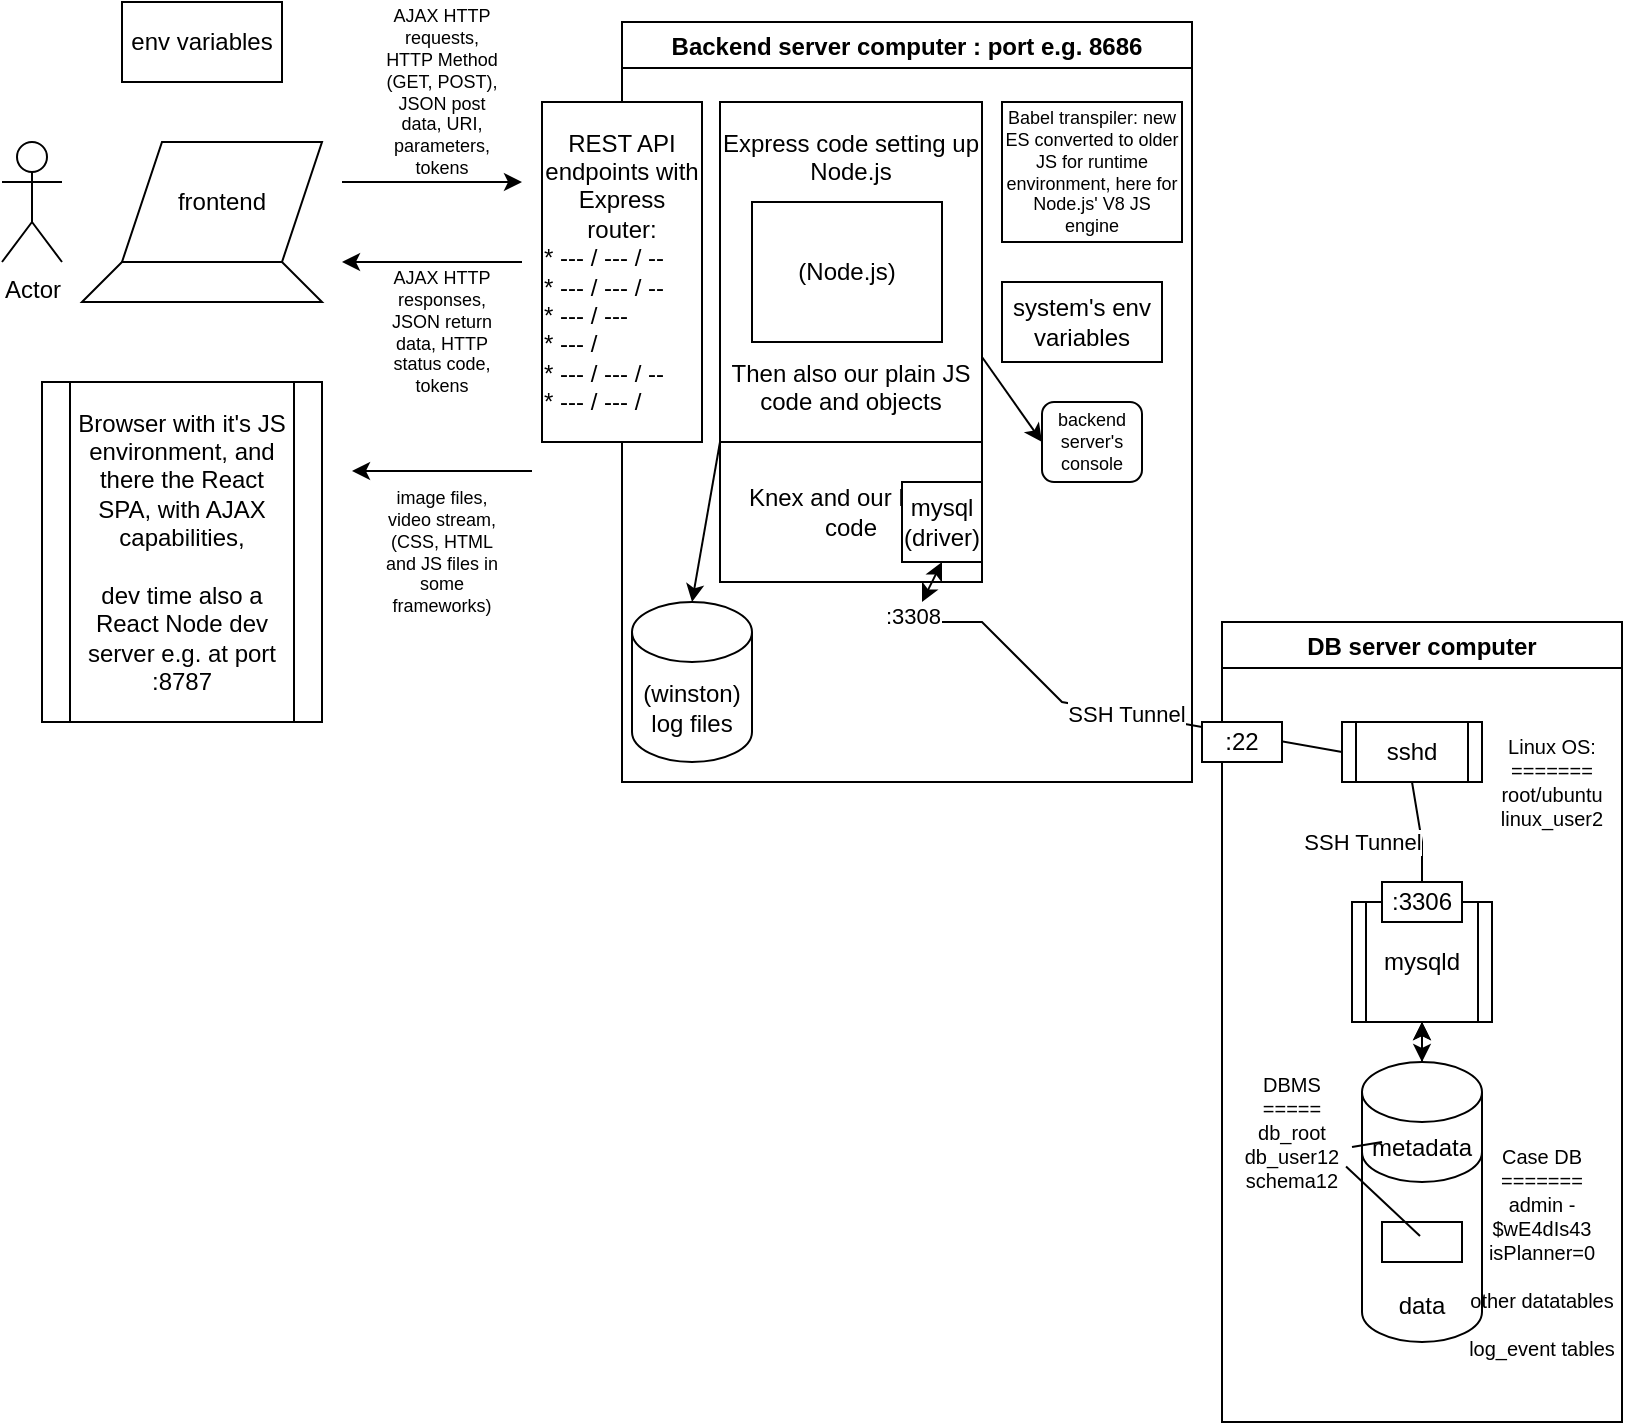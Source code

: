 <mxfile version="22.0.8" type="device">
  <diagram id="h55tdj7QSrnUSHJwO-mU" name="Page-1">
    <mxGraphModel dx="2074" dy="1134" grid="1" gridSize="10" guides="1" tooltips="1" connect="1" arrows="1" fold="1" page="1" pageScale="1" pageWidth="850" pageHeight="1100" math="0" shadow="0">
      <root>
        <mxCell id="0" />
        <mxCell id="1" parent="0" />
        <mxCell id="TLyrYJzbf9Jdq_ymWs2M-2" value="Actor" style="shape=umlActor;verticalLabelPosition=bottom;verticalAlign=top;html=1;outlineConnect=0;" parent="1" vertex="1">
          <mxGeometry x="30" y="100" width="30" height="60" as="geometry" />
        </mxCell>
        <mxCell id="TLyrYJzbf9Jdq_ymWs2M-6" value="" style="shape=trapezoid;perimeter=trapezoidPerimeter;whiteSpace=wrap;html=1;fixedSize=1;" parent="1" vertex="1">
          <mxGeometry x="70" y="160" width="120" height="20" as="geometry" />
        </mxCell>
        <mxCell id="TLyrYJzbf9Jdq_ymWs2M-7" value="frontend" style="shape=parallelogram;perimeter=parallelogramPerimeter;whiteSpace=wrap;html=1;fixedSize=1;" parent="1" vertex="1">
          <mxGeometry x="90" y="100" width="100" height="60" as="geometry" />
        </mxCell>
        <mxCell id="TLyrYJzbf9Jdq_ymWs2M-8" value="&lt;div&gt;Browser with it&#39;s JS environment, and there the React SPA, with AJAX capabilities,&lt;/div&gt;&lt;div&gt;&lt;br&gt;&lt;/div&gt;&lt;div&gt;dev time also a React Node dev server e.g. at port :8787&lt;br&gt;&lt;/div&gt;" style="shape=process;whiteSpace=wrap;html=1;backgroundOutline=1;" parent="1" vertex="1">
          <mxGeometry x="50" y="220" width="140" height="170" as="geometry" />
        </mxCell>
        <mxCell id="TLyrYJzbf9Jdq_ymWs2M-11" value="SSH Tunnel" style="endArrow=none;html=1;rounded=0;endFill=0;entryX=0;entryY=0.5;entryDx=0;entryDy=0;" parent="1" target="TLyrYJzbf9Jdq_ymWs2M-22" edge="1">
          <mxGeometry relative="1" as="geometry">
            <mxPoint x="500" y="340" as="sourcePoint" />
            <mxPoint x="690" y="330" as="targetPoint" />
            <Array as="points">
              <mxPoint x="520" y="340" />
              <mxPoint x="560" y="380" />
            </Array>
          </mxGeometry>
        </mxCell>
        <mxCell id="TLyrYJzbf9Jdq_ymWs2M-13" value=":3308" style="edgeLabel;resizable=0;html=1;align=left;verticalAlign=bottom;" parent="TLyrYJzbf9Jdq_ymWs2M-11" connectable="0" vertex="1">
          <mxGeometry x="-1" relative="1" as="geometry">
            <mxPoint x="-30" y="5" as="offset" />
          </mxGeometry>
        </mxCell>
        <mxCell id="TLyrYJzbf9Jdq_ymWs2M-9" value="DB server computer" style="swimlane;" parent="1" vertex="1">
          <mxGeometry x="640" y="340" width="200" height="400" as="geometry" />
        </mxCell>
        <mxCell id="TLyrYJzbf9Jdq_ymWs2M-20" value="" style="edgeStyle=orthogonalEdgeStyle;rounded=0;orthogonalLoop=1;jettySize=auto;html=1;startArrow=classic;startFill=1;" parent="TLyrYJzbf9Jdq_ymWs2M-9" source="TLyrYJzbf9Jdq_ymWs2M-1" target="TLyrYJzbf9Jdq_ymWs2M-16" edge="1">
          <mxGeometry relative="1" as="geometry" />
        </mxCell>
        <mxCell id="TLyrYJzbf9Jdq_ymWs2M-1" value="&lt;div&gt;&lt;br&gt;&lt;/div&gt;&lt;div&gt;&lt;br&gt;&lt;/div&gt;&lt;div&gt;&lt;br&gt;&lt;/div&gt;&lt;div&gt;&lt;br&gt;&lt;/div&gt;&lt;div&gt;data&lt;/div&gt;" style="shape=cylinder3;whiteSpace=wrap;html=1;boundedLbl=1;backgroundOutline=1;size=15;labelPosition=center;verticalLabelPosition=middle;align=center;verticalAlign=middle;" parent="TLyrYJzbf9Jdq_ymWs2M-9" vertex="1">
          <mxGeometry x="70" y="240" width="60" height="120" as="geometry" />
        </mxCell>
        <mxCell id="TLyrYJzbf9Jdq_ymWs2M-16" value="mysqld" style="shape=process;whiteSpace=wrap;html=1;backgroundOutline=1;" parent="TLyrYJzbf9Jdq_ymWs2M-9" vertex="1">
          <mxGeometry x="65" y="140" width="70" height="60" as="geometry" />
        </mxCell>
        <mxCell id="TLyrYJzbf9Jdq_ymWs2M-17" value="metadata" style="shape=cylinder3;whiteSpace=wrap;html=1;boundedLbl=1;backgroundOutline=1;size=15;" parent="TLyrYJzbf9Jdq_ymWs2M-9" vertex="1">
          <mxGeometry x="70" y="220" width="60" height="60" as="geometry" />
        </mxCell>
        <mxCell id="TLyrYJzbf9Jdq_ymWs2M-19" style="edgeStyle=orthogonalEdgeStyle;rounded=0;orthogonalLoop=1;jettySize=auto;html=1;entryX=0.5;entryY=1;entryDx=0;entryDy=0;startArrow=classic;startFill=1;" parent="TLyrYJzbf9Jdq_ymWs2M-9" source="TLyrYJzbf9Jdq_ymWs2M-17" target="TLyrYJzbf9Jdq_ymWs2M-16" edge="1">
          <mxGeometry relative="1" as="geometry" />
        </mxCell>
        <mxCell id="TLyrYJzbf9Jdq_ymWs2M-22" value="sshd" style="shape=process;whiteSpace=wrap;html=1;backgroundOutline=1;" parent="TLyrYJzbf9Jdq_ymWs2M-9" vertex="1">
          <mxGeometry x="60" y="50" width="70" height="30" as="geometry" />
        </mxCell>
        <mxCell id="TLyrYJzbf9Jdq_ymWs2M-24" value=":3306" style="rounded=0;whiteSpace=wrap;html=1;" parent="TLyrYJzbf9Jdq_ymWs2M-9" vertex="1">
          <mxGeometry x="80" y="130" width="40" height="20" as="geometry" />
        </mxCell>
        <mxCell id="TLyrYJzbf9Jdq_ymWs2M-15" value=":22" style="rounded=0;whiteSpace=wrap;html=1;fillColor=#FFFFFF;" parent="TLyrYJzbf9Jdq_ymWs2M-9" vertex="1">
          <mxGeometry x="-10" y="50" width="40" height="20" as="geometry" />
        </mxCell>
        <mxCell id="TLyrYJzbf9Jdq_ymWs2M-43" value="SSH Tunnel" style="endArrow=none;html=1;rounded=0;endFill=0;entryX=0.5;entryY=1;entryDx=0;entryDy=0;exitX=0.5;exitY=0;exitDx=0;exitDy=0;" parent="TLyrYJzbf9Jdq_ymWs2M-9" source="TLyrYJzbf9Jdq_ymWs2M-24" target="TLyrYJzbf9Jdq_ymWs2M-22" edge="1">
          <mxGeometry x="-0.011" y="30" relative="1" as="geometry">
            <mxPoint x="50" y="120" as="sourcePoint" />
            <mxPoint x="70" y="75" as="targetPoint" />
            <Array as="points">
              <mxPoint x="100" y="110" />
            </Array>
            <mxPoint as="offset" />
          </mxGeometry>
        </mxCell>
        <mxCell id="t30_W6AVCSpnA5dPM2ru-3" value="&lt;div style=&quot;font-size: 10px;&quot;&gt;DBMS&lt;/div&gt;&lt;div style=&quot;font-size: 10px;&quot;&gt;=====&lt;br&gt;&lt;/div&gt;&lt;div style=&quot;font-size: 10px;&quot;&gt;db_root&lt;/div&gt;&lt;div style=&quot;font-size: 10px;&quot;&gt;db_user12&lt;/div&gt;&lt;div style=&quot;font-size: 10px;&quot;&gt;schema12&lt;br style=&quot;font-size: 10px;&quot;&gt;&lt;/div&gt;" style="text;strokeColor=none;align=center;fillColor=none;html=1;verticalAlign=middle;whiteSpace=wrap;rounded=0;fontSize=10;" vertex="1" parent="TLyrYJzbf9Jdq_ymWs2M-9">
          <mxGeometry x="5" y="240" width="60" height="30" as="geometry" />
        </mxCell>
        <mxCell id="t30_W6AVCSpnA5dPM2ru-7" value="" style="rounded=0;whiteSpace=wrap;html=1;" vertex="1" parent="TLyrYJzbf9Jdq_ymWs2M-9">
          <mxGeometry x="80" y="300" width="40" height="20" as="geometry" />
        </mxCell>
        <mxCell id="t30_W6AVCSpnA5dPM2ru-6" value="" style="endArrow=none;html=1;rounded=0;exitX=0.475;exitY=0.35;exitDx=0;exitDy=0;exitPerimeter=0;entryX=-0.133;entryY=0.871;entryDx=0;entryDy=0;entryPerimeter=0;" edge="1" parent="TLyrYJzbf9Jdq_ymWs2M-9" source="t30_W6AVCSpnA5dPM2ru-7" target="TLyrYJzbf9Jdq_ymWs2M-17">
          <mxGeometry width="50" height="50" relative="1" as="geometry">
            <mxPoint x="87" y="260" as="sourcePoint" />
            <mxPoint x="-10" y="330" as="targetPoint" />
          </mxGeometry>
        </mxCell>
        <mxCell id="t30_W6AVCSpnA5dPM2ru-8" value="&lt;div&gt;Linux OS:&lt;/div&gt;&lt;div&gt;=======&lt;/div&gt;&lt;div&gt;root/ubuntu&lt;/div&gt;&lt;div&gt;linux_user2&lt;br&gt;&lt;/div&gt;" style="text;strokeColor=none;align=center;fillColor=none;html=1;verticalAlign=middle;whiteSpace=wrap;rounded=0;fontSize=10;" vertex="1" parent="TLyrYJzbf9Jdq_ymWs2M-9">
          <mxGeometry x="135" y="50" width="60" height="60" as="geometry" />
        </mxCell>
        <mxCell id="t30_W6AVCSpnA5dPM2ru-10" value="&lt;div&gt;Case DB&lt;/div&gt;&lt;div&gt;=======&lt;/div&gt;&lt;div style=&quot;font-size: 10px;&quot;&gt;admin - $wE4dIs43 isPlanner=0&lt;/div&gt;&lt;div style=&quot;font-size: 10px;&quot;&gt;&amp;nbsp;&lt;br&gt;&lt;/div&gt;&lt;div&gt;other datatables&lt;/div&gt;&lt;div&gt;&lt;br&gt;&lt;/div&gt;&lt;div&gt;log_event tables&lt;br&gt;&lt;/div&gt;" style="text;strokeColor=none;align=center;fillColor=none;html=1;verticalAlign=middle;whiteSpace=wrap;rounded=0;fontSize=10;" vertex="1" parent="TLyrYJzbf9Jdq_ymWs2M-9">
          <mxGeometry x="120" y="300" width="80" height="30" as="geometry" />
        </mxCell>
        <mxCell id="TLyrYJzbf9Jdq_ymWs2M-10" value="Backend server computer : port e.g. 8686" style="swimlane;" parent="1" vertex="1">
          <mxGeometry x="340" y="40" width="285" height="380" as="geometry" />
        </mxCell>
        <mxCell id="TLyrYJzbf9Jdq_ymWs2M-38" value="Knex and our Knex code" style="rounded=0;whiteSpace=wrap;html=1;" parent="TLyrYJzbf9Jdq_ymWs2M-10" vertex="1">
          <mxGeometry x="49" y="210" width="131" height="70" as="geometry" />
        </mxCell>
        <mxCell id="TLyrYJzbf9Jdq_ymWs2M-48" style="rounded=0;orthogonalLoop=1;jettySize=auto;html=1;exitX=0.5;exitY=0;exitDx=0;exitDy=0;exitPerimeter=0;fontSize=9;startArrow=classic;startFill=1;endArrow=none;endFill=0;entryX=0;entryY=1;entryDx=0;entryDy=0;" parent="TLyrYJzbf9Jdq_ymWs2M-10" source="TLyrYJzbf9Jdq_ymWs2M-21" target="TLyrYJzbf9Jdq_ymWs2M-30" edge="1">
          <mxGeometry relative="1" as="geometry" />
        </mxCell>
        <mxCell id="TLyrYJzbf9Jdq_ymWs2M-21" value="(winston) log files" style="shape=cylinder3;whiteSpace=wrap;html=1;boundedLbl=1;backgroundOutline=1;size=15;" parent="TLyrYJzbf9Jdq_ymWs2M-10" vertex="1">
          <mxGeometry x="5" y="290" width="60" height="80" as="geometry" />
        </mxCell>
        <mxCell id="TLyrYJzbf9Jdq_ymWs2M-29" value="&lt;div&gt;REST API endpoints with Express router:&lt;/div&gt;&lt;div align=&quot;left&quot;&gt;* --- / --- / --&lt;/div&gt;&lt;div align=&quot;left&quot;&gt;* --- / --- / --&lt;/div&gt;&lt;div align=&quot;left&quot;&gt;* --- / --- &lt;br&gt;&lt;/div&gt;&lt;div align=&quot;left&quot;&gt;* --- / &lt;br&gt;&lt;/div&gt;&lt;div align=&quot;left&quot;&gt;* --- / --- / --&lt;/div&gt;&lt;div align=&quot;left&quot;&gt;* --- / --- / &lt;br&gt;&lt;/div&gt;" style="rounded=0;whiteSpace=wrap;html=1;" parent="TLyrYJzbf9Jdq_ymWs2M-10" vertex="1">
          <mxGeometry x="-40" y="40" width="80" height="170" as="geometry" />
        </mxCell>
        <mxCell id="TLyrYJzbf9Jdq_ymWs2M-30" value="Express code setting up Node.js&lt;br&gt;&lt;br&gt;&lt;br&gt;&lt;br&gt;&lt;div&gt;&lt;br&gt;&lt;/div&gt;&lt;div&gt;&lt;br&gt;&lt;/div&gt;&lt;div&gt;&lt;br&gt;&lt;/div&gt;Then also our plain JS code and objects" style="rounded=0;whiteSpace=wrap;html=1;" parent="TLyrYJzbf9Jdq_ymWs2M-10" vertex="1">
          <mxGeometry x="49" y="40" width="131" height="170" as="geometry" />
        </mxCell>
        <mxCell id="TLyrYJzbf9Jdq_ymWs2M-31" value="(Node.js)" style="rounded=0;whiteSpace=wrap;html=1;" parent="TLyrYJzbf9Jdq_ymWs2M-10" vertex="1">
          <mxGeometry x="65" y="90" width="95" height="70" as="geometry" />
        </mxCell>
        <mxCell id="TLyrYJzbf9Jdq_ymWs2M-35" style="edgeStyle=orthogonalEdgeStyle;rounded=0;orthogonalLoop=1;jettySize=auto;html=1;exitX=0.5;exitY=1;exitDx=0;exitDy=0;startArrow=classic;startFill=1;" parent="TLyrYJzbf9Jdq_ymWs2M-10" source="TLyrYJzbf9Jdq_ymWs2M-31" target="TLyrYJzbf9Jdq_ymWs2M-31" edge="1">
          <mxGeometry relative="1" as="geometry" />
        </mxCell>
        <mxCell id="TLyrYJzbf9Jdq_ymWs2M-36" value="&lt;div align=&quot;center&quot;&gt;system&#39;s env variables&lt;/div&gt;" style="rounded=0;whiteSpace=wrap;html=1;align=center;" parent="TLyrYJzbf9Jdq_ymWs2M-10" vertex="1">
          <mxGeometry x="190" y="130" width="80" height="40" as="geometry" />
        </mxCell>
        <mxCell id="TLyrYJzbf9Jdq_ymWs2M-37" value="mysql (driver)" style="rounded=0;whiteSpace=wrap;html=1;" parent="TLyrYJzbf9Jdq_ymWs2M-10" vertex="1">
          <mxGeometry x="140" y="230" width="40" height="40" as="geometry" />
        </mxCell>
        <mxCell id="TLyrYJzbf9Jdq_ymWs2M-45" value="Babel transpiler: new ES converted to older JS for runtime environment, here for Node.js&#39; V8 JS engine" style="rounded=0;whiteSpace=wrap;html=1;fontSize=9;" parent="TLyrYJzbf9Jdq_ymWs2M-10" vertex="1">
          <mxGeometry x="190" y="40" width="90" height="70" as="geometry" />
        </mxCell>
        <mxCell id="TLyrYJzbf9Jdq_ymWs2M-49" value="&lt;div align=&quot;center&quot;&gt;backend server&#39;s console&lt;/div&gt;" style="rounded=1;whiteSpace=wrap;html=1;fontSize=9;fillColor=#FFFFFF;align=center;" parent="TLyrYJzbf9Jdq_ymWs2M-10" vertex="1">
          <mxGeometry x="210" y="190" width="50" height="40" as="geometry" />
        </mxCell>
        <mxCell id="TLyrYJzbf9Jdq_ymWs2M-47" value="" style="endArrow=classic;startArrow=none;html=1;rounded=0;fontSize=9;startFill=0;exitX=1;exitY=0.75;exitDx=0;exitDy=0;entryX=0;entryY=0.5;entryDx=0;entryDy=0;" parent="TLyrYJzbf9Jdq_ymWs2M-10" source="TLyrYJzbf9Jdq_ymWs2M-30" target="TLyrYJzbf9Jdq_ymWs2M-49" edge="1">
          <mxGeometry width="50" height="50" relative="1" as="geometry">
            <mxPoint x="30" y="390" as="sourcePoint" />
            <mxPoint x="80" y="340" as="targetPoint" />
          </mxGeometry>
        </mxCell>
        <mxCell id="TLyrYJzbf9Jdq_ymWs2M-42" style="rounded=0;orthogonalLoop=1;jettySize=auto;html=1;entryX=0.5;entryY=1;entryDx=0;entryDy=0;startArrow=classic;startFill=1;" parent="1" target="TLyrYJzbf9Jdq_ymWs2M-37" edge="1">
          <mxGeometry relative="1" as="geometry">
            <mxPoint x="490" y="330" as="sourcePoint" />
            <mxPoint x="730" y="480" as="targetPoint" />
          </mxGeometry>
        </mxCell>
        <mxCell id="TLyrYJzbf9Jdq_ymWs2M-55" value="" style="endArrow=classic;html=1;rounded=0;fontSize=9;" parent="1" edge="1">
          <mxGeometry width="50" height="50" relative="1" as="geometry">
            <mxPoint x="200" y="120" as="sourcePoint" />
            <mxPoint x="290" y="120" as="targetPoint" />
          </mxGeometry>
        </mxCell>
        <mxCell id="TLyrYJzbf9Jdq_ymWs2M-56" value="AJAX HTTP requests, HTTP Method (GET, POST), JSON post data, URI, parameters, tokens" style="text;html=1;strokeColor=none;fillColor=none;align=center;verticalAlign=middle;whiteSpace=wrap;rounded=0;fontSize=9;" parent="1" vertex="1">
          <mxGeometry x="220" y="60" width="60" height="30" as="geometry" />
        </mxCell>
        <mxCell id="TLyrYJzbf9Jdq_ymWs2M-57" value="" style="endArrow=classic;html=1;rounded=0;fontSize=9;" parent="1" edge="1">
          <mxGeometry width="50" height="50" relative="1" as="geometry">
            <mxPoint x="290" y="160" as="sourcePoint" />
            <mxPoint x="200" y="160" as="targetPoint" />
          </mxGeometry>
        </mxCell>
        <mxCell id="TLyrYJzbf9Jdq_ymWs2M-58" value="AJAX HTTP responses, JSON return data, HTTP status code, tokens" style="text;html=1;strokeColor=none;fillColor=none;align=center;verticalAlign=middle;whiteSpace=wrap;rounded=0;fontSize=9;" parent="1" vertex="1">
          <mxGeometry x="220" y="180" width="60" height="30" as="geometry" />
        </mxCell>
        <mxCell id="TLyrYJzbf9Jdq_ymWs2M-60" value="" style="endArrow=classic;html=1;rounded=0;fontSize=9;" parent="1" edge="1">
          <mxGeometry width="50" height="50" relative="1" as="geometry">
            <mxPoint x="295" y="264.5" as="sourcePoint" />
            <mxPoint x="205" y="264.5" as="targetPoint" />
          </mxGeometry>
        </mxCell>
        <mxCell id="TLyrYJzbf9Jdq_ymWs2M-61" value="image files, video stream, (CSS, HTML and JS files in some frameworks)" style="text;html=1;strokeColor=none;fillColor=none;align=center;verticalAlign=middle;whiteSpace=wrap;rounded=0;fontSize=9;" parent="1" vertex="1">
          <mxGeometry x="220" y="290" width="60" height="30" as="geometry" />
        </mxCell>
        <mxCell id="t30_W6AVCSpnA5dPM2ru-5" value="" style="endArrow=none;html=1;rounded=0;entryX=1;entryY=0.75;entryDx=0;entryDy=0;" edge="1" parent="1" target="t30_W6AVCSpnA5dPM2ru-3">
          <mxGeometry width="50" height="50" relative="1" as="geometry">
            <mxPoint x="720" y="600" as="sourcePoint" />
            <mxPoint x="701" y="582" as="targetPoint" />
          </mxGeometry>
        </mxCell>
        <mxCell id="t30_W6AVCSpnA5dPM2ru-9" value="&lt;div align=&quot;center&quot;&gt;env variables&lt;/div&gt;" style="rounded=0;whiteSpace=wrap;html=1;align=center;" vertex="1" parent="1">
          <mxGeometry x="90" y="30" width="80" height="40" as="geometry" />
        </mxCell>
      </root>
    </mxGraphModel>
  </diagram>
</mxfile>
